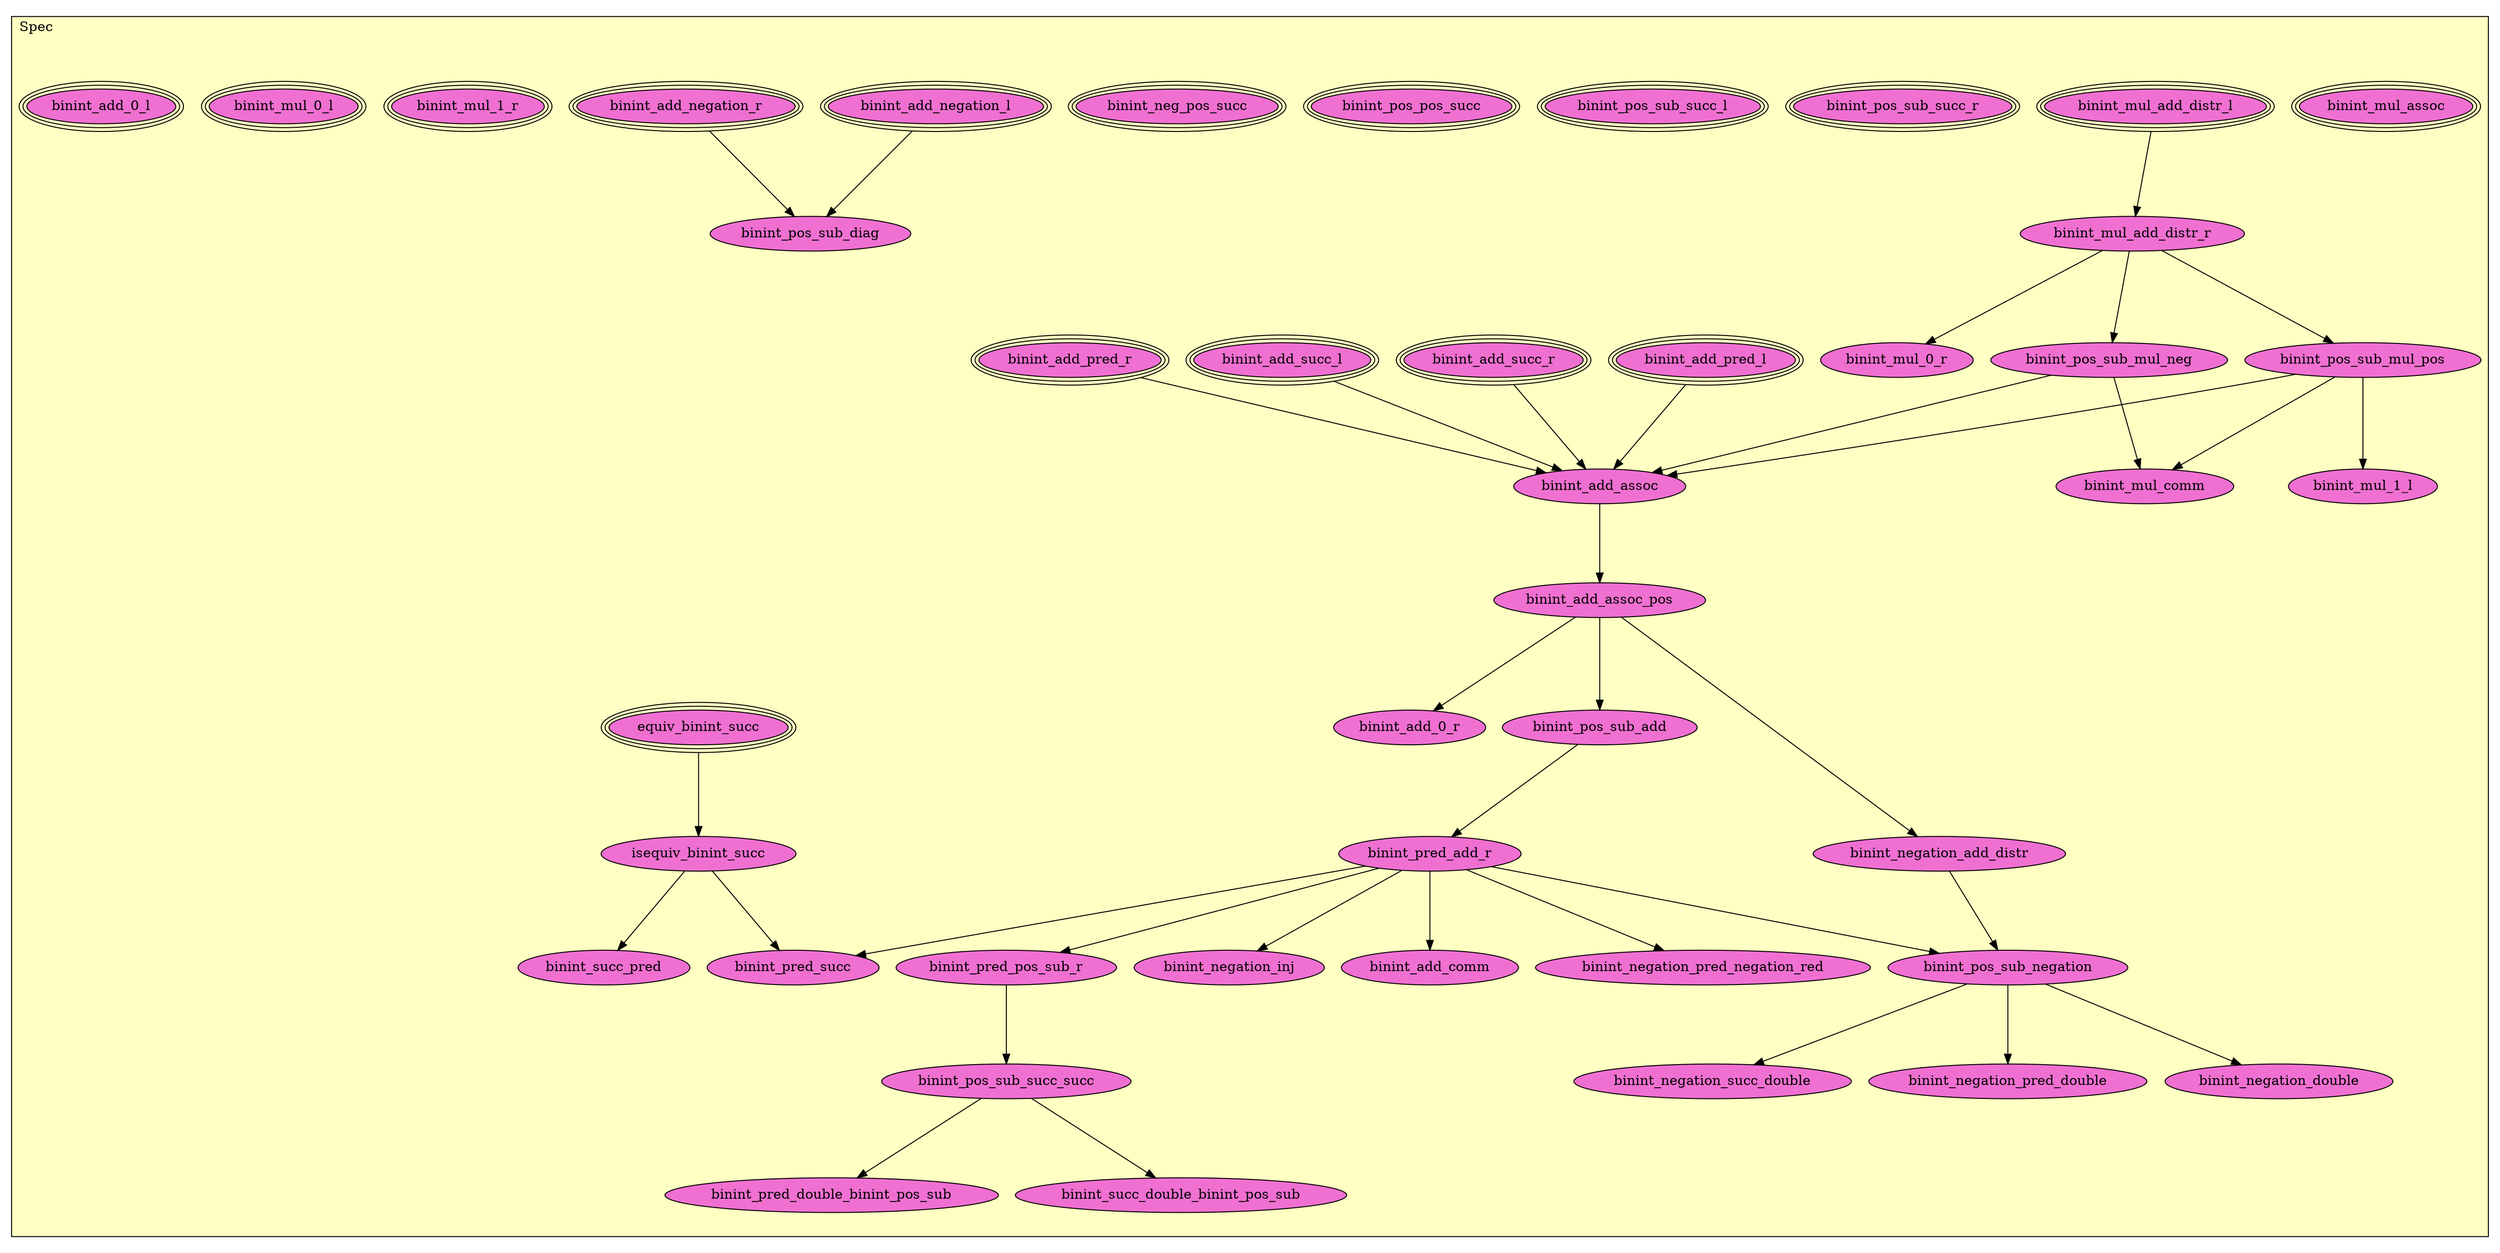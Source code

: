 digraph HoTT_Spaces_BinInt_Spec {
  graph [ratio=0.5]
  node [style=filled]
Spec_binint_mul_assoc [label="binint_mul_assoc", URL=<Spec.html#binint_mul_assoc>, peripheries=3, fillcolor="#F070D1"] ;
Spec_binint_mul_add_distr_l [label="binint_mul_add_distr_l", URL=<Spec.html#binint_mul_add_distr_l>, peripheries=3, fillcolor="#F070D1"] ;
Spec_binint_mul_add_distr_r [label="binint_mul_add_distr_r", URL=<Spec.html#binint_mul_add_distr_r>, fillcolor="#F070D1"] ;
Spec_binint_pos_sub_mul_neg [label="binint_pos_sub_mul_neg", URL=<Spec.html#binint_pos_sub_mul_neg>, fillcolor="#F070D1"] ;
Spec_binint_pos_sub_mul_pos [label="binint_pos_sub_mul_pos", URL=<Spec.html#binint_pos_sub_mul_pos>, fillcolor="#F070D1"] ;
Spec_binint_mul_comm [label="binint_mul_comm", URL=<Spec.html#binint_mul_comm>, fillcolor="#F070D1"] ;
Spec_binint_add_pred_r [label="binint_add_pred_r", URL=<Spec.html#binint_add_pred_r>, peripheries=3, fillcolor="#F070D1"] ;
Spec_binint_add_pred_l [label="binint_add_pred_l", URL=<Spec.html#binint_add_pred_l>, peripheries=3, fillcolor="#F070D1"] ;
Spec_binint_add_succ_r [label="binint_add_succ_r", URL=<Spec.html#binint_add_succ_r>, peripheries=3, fillcolor="#F070D1"] ;
Spec_binint_add_succ_l [label="binint_add_succ_l", URL=<Spec.html#binint_add_succ_l>, peripheries=3, fillcolor="#F070D1"] ;
Spec_binint_add_assoc [label="binint_add_assoc", URL=<Spec.html#binint_add_assoc>, fillcolor="#F070D1"] ;
Spec_binint_add_assoc_pos [label="binint_add_assoc_pos", URL=<Spec.html#binint_add_assoc_pos>, fillcolor="#F070D1"] ;
Spec_binint_pos_sub_add [label="binint_pos_sub_add", URL=<Spec.html#binint_pos_sub_add>, fillcolor="#F070D1"] ;
Spec_binint_pred_add_r [label="binint_pred_add_r", URL=<Spec.html#binint_pred_add_r>, fillcolor="#F070D1"] ;
Spec_binint_negation_pred_negation_red [label="binint_negation_pred_negation_red", URL=<Spec.html#binint_negation_pred_negation_red>, fillcolor="#F070D1"] ;
Spec_binint_pred_pos_sub_r [label="binint_pred_pos_sub_r", URL=<Spec.html#binint_pred_pos_sub_r>, fillcolor="#F070D1"] ;
Spec_binint_pos_sub_succ_succ [label="binint_pos_sub_succ_succ", URL=<Spec.html#binint_pos_sub_succ_succ>, fillcolor="#F070D1"] ;
Spec_binint_pred_double_binint_pos_sub [label="binint_pred_double_binint_pos_sub", URL=<Spec.html#binint_pred_double_binint_pos_sub>, fillcolor="#F070D1"] ;
Spec_binint_succ_double_binint_pos_sub [label="binint_succ_double_binint_pos_sub", URL=<Spec.html#binint_succ_double_binint_pos_sub>, fillcolor="#F070D1"] ;
Spec_binint_pos_sub_succ_r [label="binint_pos_sub_succ_r", URL=<Spec.html#binint_pos_sub_succ_r>, peripheries=3, fillcolor="#F070D1"] ;
Spec_binint_pos_sub_succ_l [label="binint_pos_sub_succ_l", URL=<Spec.html#binint_pos_sub_succ_l>, peripheries=3, fillcolor="#F070D1"] ;
Spec_binint_negation_inj [label="binint_negation_inj", URL=<Spec.html#binint_negation_inj>, fillcolor="#F070D1"] ;
Spec_binint_negation_add_distr [label="binint_negation_add_distr", URL=<Spec.html#binint_negation_add_distr>, fillcolor="#F070D1"] ;
Spec_equiv_binint_succ [label="equiv_binint_succ", URL=<Spec.html#equiv_binint_succ>, peripheries=3, fillcolor="#F070D1"] ;
Spec_isequiv_binint_succ [label="isequiv_binint_succ", URL=<Spec.html#isequiv_binint_succ>, fillcolor="#F070D1"] ;
Spec_binint_pred_succ [label="binint_pred_succ", URL=<Spec.html#binint_pred_succ>, fillcolor="#F070D1"] ;
Spec_binint_succ_pred [label="binint_succ_pred", URL=<Spec.html#binint_succ_pred>, fillcolor="#F070D1"] ;
Spec_binint_pos_sub_negation [label="binint_pos_sub_negation", URL=<Spec.html#binint_pos_sub_negation>, fillcolor="#F070D1"] ;
Spec_binint_negation_succ_double [label="binint_negation_succ_double", URL=<Spec.html#binint_negation_succ_double>, fillcolor="#F070D1"] ;
Spec_binint_negation_pred_double [label="binint_negation_pred_double", URL=<Spec.html#binint_negation_pred_double>, fillcolor="#F070D1"] ;
Spec_binint_negation_double [label="binint_negation_double", URL=<Spec.html#binint_negation_double>, fillcolor="#F070D1"] ;
Spec_binint_pos_pos_succ [label="binint_pos_pos_succ", URL=<Spec.html#binint_pos_pos_succ>, peripheries=3, fillcolor="#F070D1"] ;
Spec_binint_neg_pos_succ [label="binint_neg_pos_succ", URL=<Spec.html#binint_neg_pos_succ>, peripheries=3, fillcolor="#F070D1"] ;
Spec_binint_add_negation_r [label="binint_add_negation_r", URL=<Spec.html#binint_add_negation_r>, peripheries=3, fillcolor="#F070D1"] ;
Spec_binint_add_negation_l [label="binint_add_negation_l", URL=<Spec.html#binint_add_negation_l>, peripheries=3, fillcolor="#F070D1"] ;
Spec_binint_pos_sub_diag [label="binint_pos_sub_diag", URL=<Spec.html#binint_pos_sub_diag>, fillcolor="#F070D1"] ;
Spec_binint_mul_1_r [label="binint_mul_1_r", URL=<Spec.html#binint_mul_1_r>, peripheries=3, fillcolor="#F070D1"] ;
Spec_binint_mul_1_l [label="binint_mul_1_l", URL=<Spec.html#binint_mul_1_l>, fillcolor="#F070D1"] ;
Spec_binint_mul_0_r [label="binint_mul_0_r", URL=<Spec.html#binint_mul_0_r>, fillcolor="#F070D1"] ;
Spec_binint_mul_0_l [label="binint_mul_0_l", URL=<Spec.html#binint_mul_0_l>, peripheries=3, fillcolor="#F070D1"] ;
Spec_binint_add_0_r [label="binint_add_0_r", URL=<Spec.html#binint_add_0_r>, fillcolor="#F070D1"] ;
Spec_binint_add_0_l [label="binint_add_0_l", URL=<Spec.html#binint_add_0_l>, peripheries=3, fillcolor="#F070D1"] ;
Spec_binint_add_comm [label="binint_add_comm", URL=<Spec.html#binint_add_comm>, fillcolor="#F070D1"] ;
  Spec_binint_mul_add_distr_l -> Spec_binint_mul_add_distr_r [] ;
  Spec_binint_mul_add_distr_r -> Spec_binint_pos_sub_mul_neg [] ;
  Spec_binint_mul_add_distr_r -> Spec_binint_pos_sub_mul_pos [] ;
  Spec_binint_mul_add_distr_r -> Spec_binint_mul_0_r [] ;
  Spec_binint_pos_sub_mul_neg -> Spec_binint_mul_comm [] ;
  Spec_binint_pos_sub_mul_neg -> Spec_binint_add_assoc [] ;
  Spec_binint_pos_sub_mul_pos -> Spec_binint_mul_comm [] ;
  Spec_binint_pos_sub_mul_pos -> Spec_binint_add_assoc [] ;
  Spec_binint_pos_sub_mul_pos -> Spec_binint_mul_1_l [] ;
  Spec_binint_add_pred_r -> Spec_binint_add_assoc [] ;
  Spec_binint_add_pred_l -> Spec_binint_add_assoc [] ;
  Spec_binint_add_succ_r -> Spec_binint_add_assoc [] ;
  Spec_binint_add_succ_l -> Spec_binint_add_assoc [] ;
  Spec_binint_add_assoc -> Spec_binint_add_assoc_pos [] ;
  Spec_binint_add_assoc_pos -> Spec_binint_pos_sub_add [] ;
  Spec_binint_add_assoc_pos -> Spec_binint_negation_add_distr [] ;
  Spec_binint_add_assoc_pos -> Spec_binint_add_0_r [] ;
  Spec_binint_pos_sub_add -> Spec_binint_pred_add_r [] ;
  Spec_binint_pred_add_r -> Spec_binint_negation_pred_negation_red [] ;
  Spec_binint_pred_add_r -> Spec_binint_pred_pos_sub_r [] ;
  Spec_binint_pred_add_r -> Spec_binint_negation_inj [] ;
  Spec_binint_pred_add_r -> Spec_binint_pred_succ [] ;
  Spec_binint_pred_add_r -> Spec_binint_pos_sub_negation [] ;
  Spec_binint_pred_add_r -> Spec_binint_add_comm [] ;
  Spec_binint_pred_pos_sub_r -> Spec_binint_pos_sub_succ_succ [] ;
  Spec_binint_pos_sub_succ_succ -> Spec_binint_pred_double_binint_pos_sub [] ;
  Spec_binint_pos_sub_succ_succ -> Spec_binint_succ_double_binint_pos_sub [] ;
  Spec_binint_negation_add_distr -> Spec_binint_pos_sub_negation [] ;
  Spec_equiv_binint_succ -> Spec_isequiv_binint_succ [] ;
  Spec_isequiv_binint_succ -> Spec_binint_pred_succ [] ;
  Spec_isequiv_binint_succ -> Spec_binint_succ_pred [] ;
  Spec_binint_pos_sub_negation -> Spec_binint_negation_succ_double [] ;
  Spec_binint_pos_sub_negation -> Spec_binint_negation_pred_double [] ;
  Spec_binint_pos_sub_negation -> Spec_binint_negation_double [] ;
  Spec_binint_add_negation_r -> Spec_binint_pos_sub_diag [] ;
  Spec_binint_add_negation_l -> Spec_binint_pos_sub_diag [] ;
subgraph cluster_Spec { label="Spec"; fillcolor="#FFFFC3"; labeljust=l; style=filled 
Spec_binint_add_comm; Spec_binint_add_0_l; Spec_binint_add_0_r; Spec_binint_mul_0_l; Spec_binint_mul_0_r; Spec_binint_mul_1_l; Spec_binint_mul_1_r; Spec_binint_pos_sub_diag; Spec_binint_add_negation_l; Spec_binint_add_negation_r; Spec_binint_neg_pos_succ; Spec_binint_pos_pos_succ; Spec_binint_negation_double; Spec_binint_negation_pred_double; Spec_binint_negation_succ_double; Spec_binint_pos_sub_negation; Spec_binint_succ_pred; Spec_binint_pred_succ; Spec_isequiv_binint_succ; Spec_equiv_binint_succ; Spec_binint_negation_add_distr; Spec_binint_negation_inj; Spec_binint_pos_sub_succ_l; Spec_binint_pos_sub_succ_r; Spec_binint_succ_double_binint_pos_sub; Spec_binint_pred_double_binint_pos_sub; Spec_binint_pos_sub_succ_succ; Spec_binint_pred_pos_sub_r; Spec_binint_negation_pred_negation_red; Spec_binint_pred_add_r; Spec_binint_pos_sub_add; Spec_binint_add_assoc_pos; Spec_binint_add_assoc; Spec_binint_add_succ_l; Spec_binint_add_succ_r; Spec_binint_add_pred_l; Spec_binint_add_pred_r; Spec_binint_mul_comm; Spec_binint_pos_sub_mul_pos; Spec_binint_pos_sub_mul_neg; Spec_binint_mul_add_distr_r; Spec_binint_mul_add_distr_l; Spec_binint_mul_assoc; };
} /* END */
